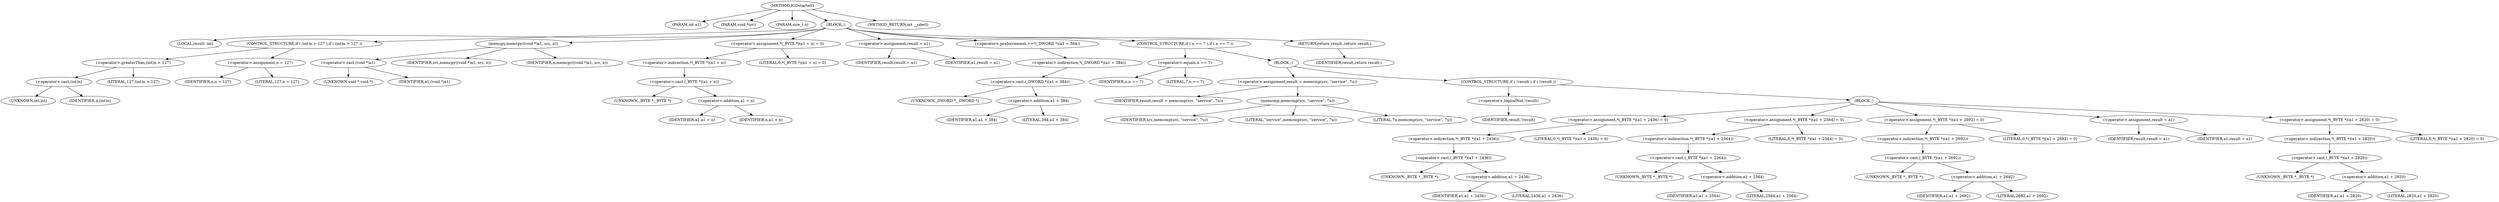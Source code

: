digraph IGDstartelt {  
"1000102" [label = "(METHOD,IGDstartelt)" ]
"1000103" [label = "(PARAM,int a1)" ]
"1000104" [label = "(PARAM,void *src)" ]
"1000105" [label = "(PARAM,size_t n)" ]
"1000106" [label = "(BLOCK,,)" ]
"1000107" [label = "(LOCAL,result: int)" ]
"1000108" [label = "(CONTROL_STRUCTURE,if ( (int)n > 127 ),if ( (int)n > 127 ))" ]
"1000109" [label = "(<operator>.greaterThan,(int)n > 127)" ]
"1000110" [label = "(<operator>.cast,(int)n)" ]
"1000111" [label = "(UNKNOWN,int,int)" ]
"1000112" [label = "(IDENTIFIER,n,(int)n)" ]
"1000113" [label = "(LITERAL,127,(int)n > 127)" ]
"1000114" [label = "(<operator>.assignment,n = 127)" ]
"1000115" [label = "(IDENTIFIER,n,n = 127)" ]
"1000116" [label = "(LITERAL,127,n = 127)" ]
"1000117" [label = "(memcpy,memcpy((void *)a1, src, n))" ]
"1000118" [label = "(<operator>.cast,(void *)a1)" ]
"1000119" [label = "(UNKNOWN,void *,void *)" ]
"1000120" [label = "(IDENTIFIER,a1,(void *)a1)" ]
"1000121" [label = "(IDENTIFIER,src,memcpy((void *)a1, src, n))" ]
"1000122" [label = "(IDENTIFIER,n,memcpy((void *)a1, src, n))" ]
"1000123" [label = "(<operator>.assignment,*(_BYTE *)(a1 + n) = 0)" ]
"1000124" [label = "(<operator>.indirection,*(_BYTE *)(a1 + n))" ]
"1000125" [label = "(<operator>.cast,(_BYTE *)(a1 + n))" ]
"1000126" [label = "(UNKNOWN,_BYTE *,_BYTE *)" ]
"1000127" [label = "(<operator>.addition,a1 + n)" ]
"1000128" [label = "(IDENTIFIER,a1,a1 + n)" ]
"1000129" [label = "(IDENTIFIER,n,a1 + n)" ]
"1000130" [label = "(LITERAL,0,*(_BYTE *)(a1 + n) = 0)" ]
"1000131" [label = "(<operator>.assignment,result = a1)" ]
"1000132" [label = "(IDENTIFIER,result,result = a1)" ]
"1000133" [label = "(IDENTIFIER,a1,result = a1)" ]
"1000134" [label = "(<operator>.preIncrement,++*(_DWORD *)(a1 + 384))" ]
"1000135" [label = "(<operator>.indirection,*(_DWORD *)(a1 + 384))" ]
"1000136" [label = "(<operator>.cast,(_DWORD *)(a1 + 384))" ]
"1000137" [label = "(UNKNOWN,_DWORD *,_DWORD *)" ]
"1000138" [label = "(<operator>.addition,a1 + 384)" ]
"1000139" [label = "(IDENTIFIER,a1,a1 + 384)" ]
"1000140" [label = "(LITERAL,384,a1 + 384)" ]
"1000141" [label = "(CONTROL_STRUCTURE,if ( n == 7 ),if ( n == 7 ))" ]
"1000142" [label = "(<operator>.equals,n == 7)" ]
"1000143" [label = "(IDENTIFIER,n,n == 7)" ]
"1000144" [label = "(LITERAL,7,n == 7)" ]
"1000145" [label = "(BLOCK,,)" ]
"1000146" [label = "(<operator>.assignment,result = memcmp(src, \"service\", 7u))" ]
"1000147" [label = "(IDENTIFIER,result,result = memcmp(src, \"service\", 7u))" ]
"1000148" [label = "(memcmp,memcmp(src, \"service\", 7u))" ]
"1000149" [label = "(IDENTIFIER,src,memcmp(src, \"service\", 7u))" ]
"1000150" [label = "(LITERAL,\"service\",memcmp(src, \"service\", 7u))" ]
"1000151" [label = "(LITERAL,7u,memcmp(src, \"service\", 7u))" ]
"1000152" [label = "(CONTROL_STRUCTURE,if ( !result ),if ( !result ))" ]
"1000153" [label = "(<operator>.logicalNot,!result)" ]
"1000154" [label = "(IDENTIFIER,result,!result)" ]
"1000155" [label = "(BLOCK,,)" ]
"1000156" [label = "(<operator>.assignment,*(_BYTE *)(a1 + 2436) = 0)" ]
"1000157" [label = "(<operator>.indirection,*(_BYTE *)(a1 + 2436))" ]
"1000158" [label = "(<operator>.cast,(_BYTE *)(a1 + 2436))" ]
"1000159" [label = "(UNKNOWN,_BYTE *,_BYTE *)" ]
"1000160" [label = "(<operator>.addition,a1 + 2436)" ]
"1000161" [label = "(IDENTIFIER,a1,a1 + 2436)" ]
"1000162" [label = "(LITERAL,2436,a1 + 2436)" ]
"1000163" [label = "(LITERAL,0,*(_BYTE *)(a1 + 2436) = 0)" ]
"1000164" [label = "(<operator>.assignment,*(_BYTE *)(a1 + 2564) = 0)" ]
"1000165" [label = "(<operator>.indirection,*(_BYTE *)(a1 + 2564))" ]
"1000166" [label = "(<operator>.cast,(_BYTE *)(a1 + 2564))" ]
"1000167" [label = "(UNKNOWN,_BYTE *,_BYTE *)" ]
"1000168" [label = "(<operator>.addition,a1 + 2564)" ]
"1000169" [label = "(IDENTIFIER,a1,a1 + 2564)" ]
"1000170" [label = "(LITERAL,2564,a1 + 2564)" ]
"1000171" [label = "(LITERAL,0,*(_BYTE *)(a1 + 2564) = 0)" ]
"1000172" [label = "(<operator>.assignment,*(_BYTE *)(a1 + 2692) = 0)" ]
"1000173" [label = "(<operator>.indirection,*(_BYTE *)(a1 + 2692))" ]
"1000174" [label = "(<operator>.cast,(_BYTE *)(a1 + 2692))" ]
"1000175" [label = "(UNKNOWN,_BYTE *,_BYTE *)" ]
"1000176" [label = "(<operator>.addition,a1 + 2692)" ]
"1000177" [label = "(IDENTIFIER,a1,a1 + 2692)" ]
"1000178" [label = "(LITERAL,2692,a1 + 2692)" ]
"1000179" [label = "(LITERAL,0,*(_BYTE *)(a1 + 2692) = 0)" ]
"1000180" [label = "(<operator>.assignment,result = a1)" ]
"1000181" [label = "(IDENTIFIER,result,result = a1)" ]
"1000182" [label = "(IDENTIFIER,a1,result = a1)" ]
"1000183" [label = "(<operator>.assignment,*(_BYTE *)(a1 + 2820) = 0)" ]
"1000184" [label = "(<operator>.indirection,*(_BYTE *)(a1 + 2820))" ]
"1000185" [label = "(<operator>.cast,(_BYTE *)(a1 + 2820))" ]
"1000186" [label = "(UNKNOWN,_BYTE *,_BYTE *)" ]
"1000187" [label = "(<operator>.addition,a1 + 2820)" ]
"1000188" [label = "(IDENTIFIER,a1,a1 + 2820)" ]
"1000189" [label = "(LITERAL,2820,a1 + 2820)" ]
"1000190" [label = "(LITERAL,0,*(_BYTE *)(a1 + 2820) = 0)" ]
"1000191" [label = "(RETURN,return result;,return result;)" ]
"1000192" [label = "(IDENTIFIER,result,return result;)" ]
"1000193" [label = "(METHOD_RETURN,int __cdecl)" ]
  "1000102" -> "1000103" 
  "1000102" -> "1000104" 
  "1000102" -> "1000105" 
  "1000102" -> "1000106" 
  "1000102" -> "1000193" 
  "1000106" -> "1000107" 
  "1000106" -> "1000108" 
  "1000106" -> "1000117" 
  "1000106" -> "1000123" 
  "1000106" -> "1000131" 
  "1000106" -> "1000134" 
  "1000106" -> "1000141" 
  "1000106" -> "1000191" 
  "1000108" -> "1000109" 
  "1000108" -> "1000114" 
  "1000109" -> "1000110" 
  "1000109" -> "1000113" 
  "1000110" -> "1000111" 
  "1000110" -> "1000112" 
  "1000114" -> "1000115" 
  "1000114" -> "1000116" 
  "1000117" -> "1000118" 
  "1000117" -> "1000121" 
  "1000117" -> "1000122" 
  "1000118" -> "1000119" 
  "1000118" -> "1000120" 
  "1000123" -> "1000124" 
  "1000123" -> "1000130" 
  "1000124" -> "1000125" 
  "1000125" -> "1000126" 
  "1000125" -> "1000127" 
  "1000127" -> "1000128" 
  "1000127" -> "1000129" 
  "1000131" -> "1000132" 
  "1000131" -> "1000133" 
  "1000134" -> "1000135" 
  "1000135" -> "1000136" 
  "1000136" -> "1000137" 
  "1000136" -> "1000138" 
  "1000138" -> "1000139" 
  "1000138" -> "1000140" 
  "1000141" -> "1000142" 
  "1000141" -> "1000145" 
  "1000142" -> "1000143" 
  "1000142" -> "1000144" 
  "1000145" -> "1000146" 
  "1000145" -> "1000152" 
  "1000146" -> "1000147" 
  "1000146" -> "1000148" 
  "1000148" -> "1000149" 
  "1000148" -> "1000150" 
  "1000148" -> "1000151" 
  "1000152" -> "1000153" 
  "1000152" -> "1000155" 
  "1000153" -> "1000154" 
  "1000155" -> "1000156" 
  "1000155" -> "1000164" 
  "1000155" -> "1000172" 
  "1000155" -> "1000180" 
  "1000155" -> "1000183" 
  "1000156" -> "1000157" 
  "1000156" -> "1000163" 
  "1000157" -> "1000158" 
  "1000158" -> "1000159" 
  "1000158" -> "1000160" 
  "1000160" -> "1000161" 
  "1000160" -> "1000162" 
  "1000164" -> "1000165" 
  "1000164" -> "1000171" 
  "1000165" -> "1000166" 
  "1000166" -> "1000167" 
  "1000166" -> "1000168" 
  "1000168" -> "1000169" 
  "1000168" -> "1000170" 
  "1000172" -> "1000173" 
  "1000172" -> "1000179" 
  "1000173" -> "1000174" 
  "1000174" -> "1000175" 
  "1000174" -> "1000176" 
  "1000176" -> "1000177" 
  "1000176" -> "1000178" 
  "1000180" -> "1000181" 
  "1000180" -> "1000182" 
  "1000183" -> "1000184" 
  "1000183" -> "1000190" 
  "1000184" -> "1000185" 
  "1000185" -> "1000186" 
  "1000185" -> "1000187" 
  "1000187" -> "1000188" 
  "1000187" -> "1000189" 
  "1000191" -> "1000192" 
}
